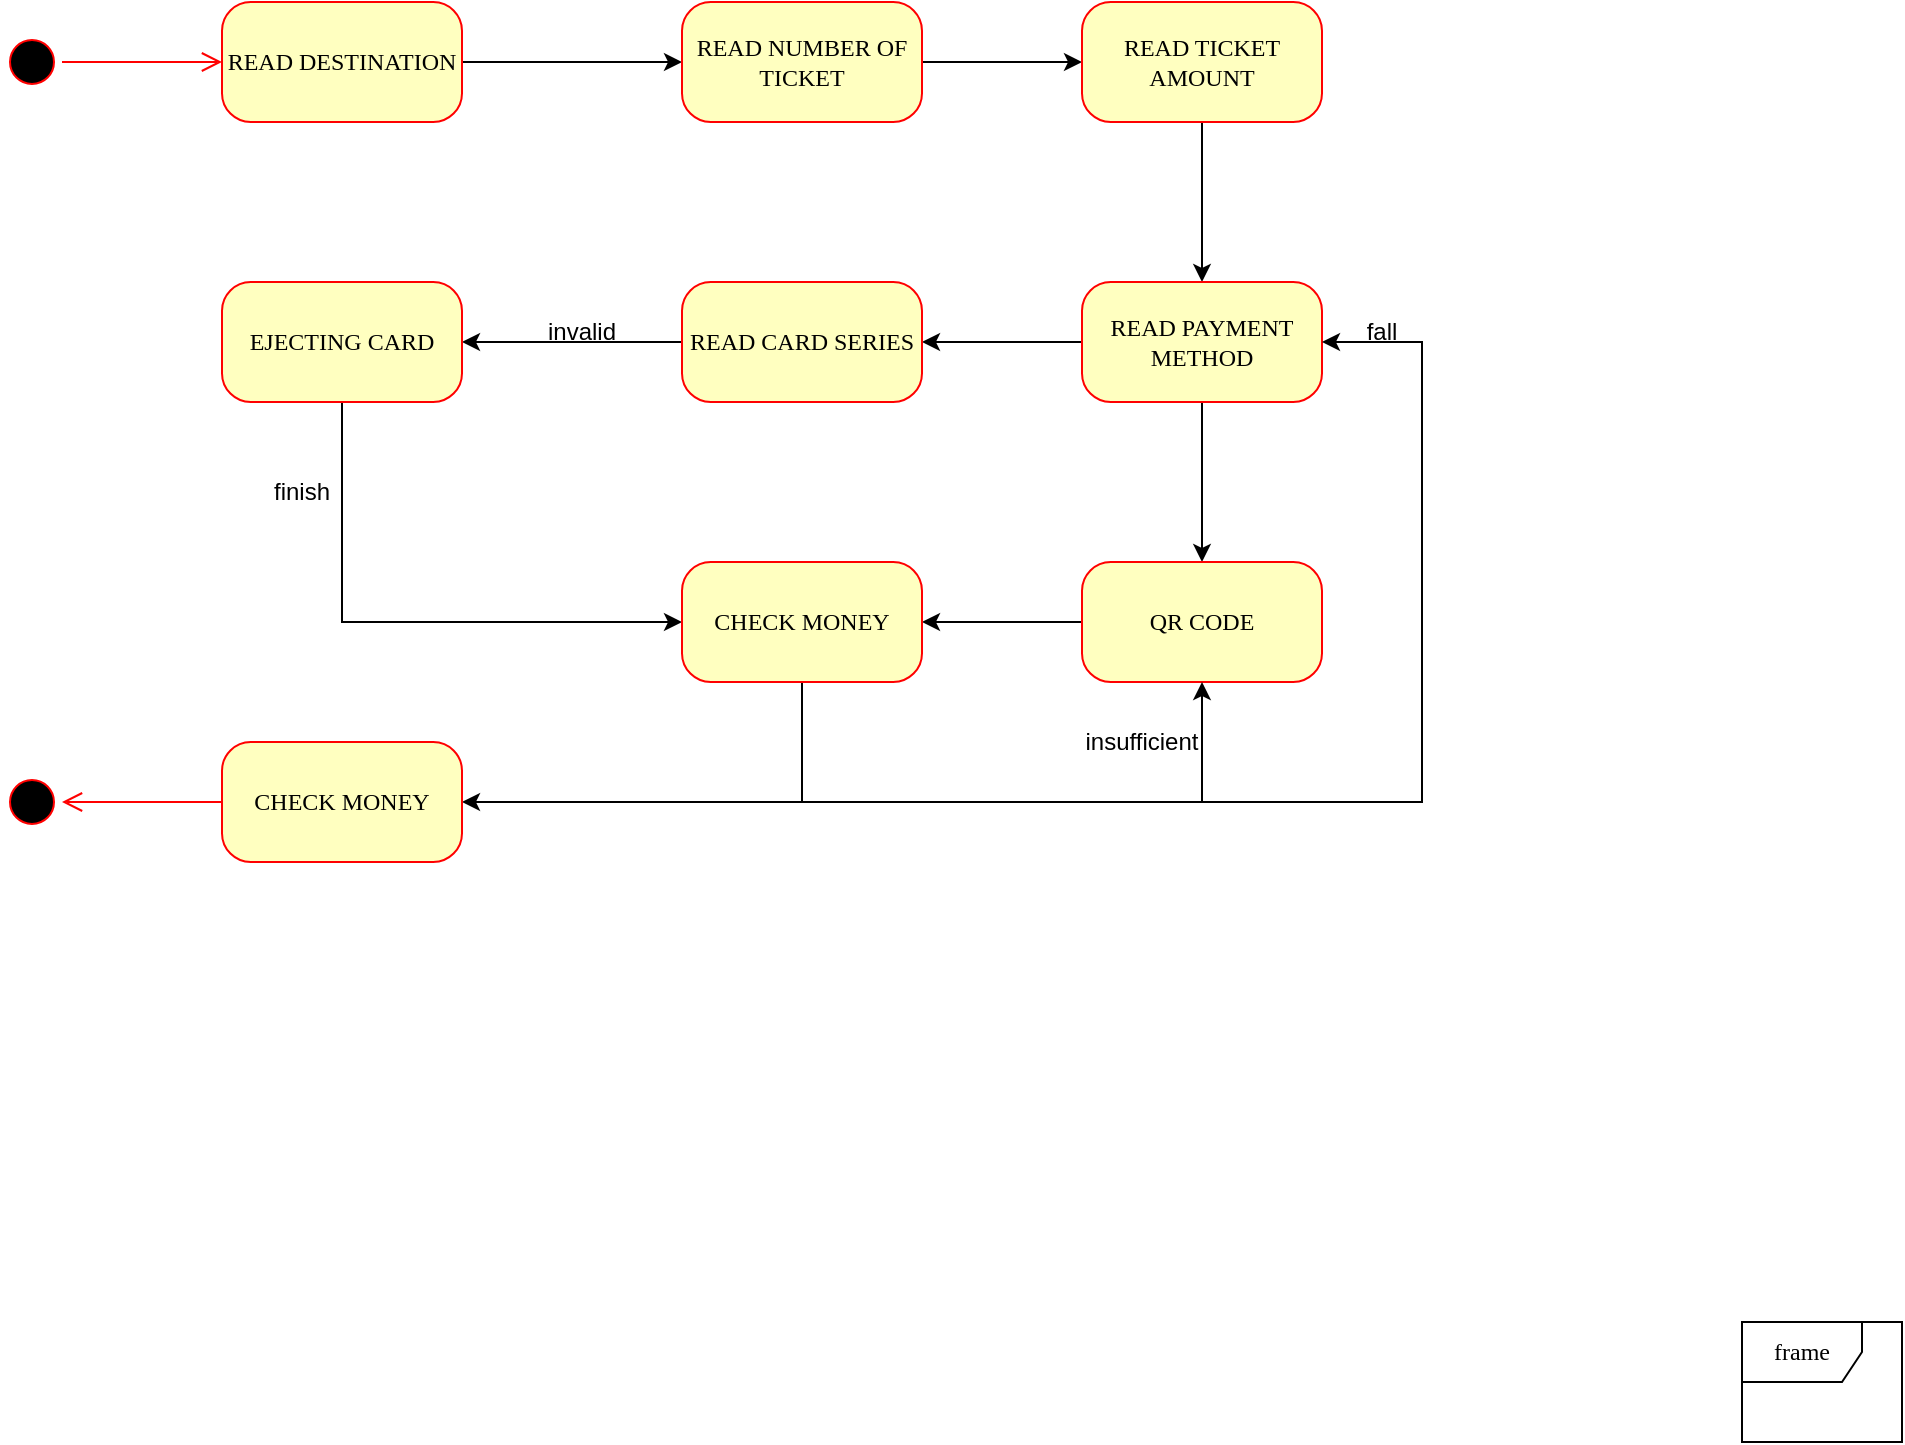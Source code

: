 <mxfile version="21.1.1" type="github">
  <diagram name="Page-1" id="58cdce13-f638-feb5-8d6f-7d28b1aa9fa0">
    <mxGraphModel dx="1478" dy="614" grid="1" gridSize="10" guides="1" tooltips="1" connect="1" arrows="1" fold="1" page="1" pageScale="1" pageWidth="1100" pageHeight="850" background="none" math="0" shadow="0">
      <root>
        <mxCell id="0" />
        <mxCell id="1" parent="0" />
        <mxCell id="382b91b5511bd0f7-1" value="" style="ellipse;html=1;shape=startState;fillColor=#000000;strokeColor=#ff0000;rounded=1;shadow=0;comic=0;labelBackgroundColor=none;fontFamily=Verdana;fontSize=12;fontColor=#000000;align=center;direction=south;" parent="1" vertex="1">
          <mxGeometry x="130" y="135" width="30" height="30" as="geometry" />
        </mxCell>
        <mxCell id="XI6vBbeKtEqXf0dTj2pE-1" style="edgeStyle=orthogonalEdgeStyle;rounded=0;orthogonalLoop=1;jettySize=auto;html=1;exitX=1;exitY=0.5;exitDx=0;exitDy=0;entryX=0;entryY=0.5;entryDx=0;entryDy=0;" edge="1" parent="1" source="382b91b5511bd0f7-6" target="382b91b5511bd0f7-7">
          <mxGeometry relative="1" as="geometry" />
        </mxCell>
        <mxCell id="382b91b5511bd0f7-6" value="READ DESTINATION" style="rounded=1;whiteSpace=wrap;html=1;arcSize=24;fillColor=#ffffc0;strokeColor=#ff0000;shadow=0;comic=0;labelBackgroundColor=none;fontFamily=Verdana;fontSize=12;fontColor=#000000;align=center;" parent="1" vertex="1">
          <mxGeometry x="240" y="120" width="120" height="60" as="geometry" />
        </mxCell>
        <mxCell id="XI6vBbeKtEqXf0dTj2pE-3" value="" style="edgeStyle=orthogonalEdgeStyle;rounded=0;orthogonalLoop=1;jettySize=auto;html=1;" edge="1" parent="1" source="382b91b5511bd0f7-7" target="XI6vBbeKtEqXf0dTj2pE-2">
          <mxGeometry relative="1" as="geometry" />
        </mxCell>
        <mxCell id="382b91b5511bd0f7-7" value="READ NUMBER OF TICKET" style="rounded=1;whiteSpace=wrap;html=1;arcSize=24;fillColor=#ffffc0;strokeColor=#ff0000;shadow=0;comic=0;labelBackgroundColor=none;fontFamily=Verdana;fontSize=12;fontColor=#000000;align=center;" parent="1" vertex="1">
          <mxGeometry x="470" y="120" width="120" height="60" as="geometry" />
        </mxCell>
        <mxCell id="2a3bc250acf0617d-8" value="frame" style="shape=umlFrame;whiteSpace=wrap;html=1;rounded=1;shadow=0;comic=0;labelBackgroundColor=none;strokeWidth=1;fontFamily=Verdana;fontSize=12;align=center;" parent="1" vertex="1">
          <mxGeometry x="1000" y="780" width="80" height="60" as="geometry" />
        </mxCell>
        <mxCell id="2a3bc250acf0617d-9" style="edgeStyle=orthogonalEdgeStyle;html=1;labelBackgroundColor=none;endArrow=open;endSize=8;strokeColor=#ff0000;fontFamily=Verdana;fontSize=12;align=left;" parent="1" source="382b91b5511bd0f7-1" target="382b91b5511bd0f7-6" edge="1">
          <mxGeometry relative="1" as="geometry" />
        </mxCell>
        <mxCell id="XI6vBbeKtEqXf0dTj2pE-5" value="" style="edgeStyle=orthogonalEdgeStyle;rounded=0;orthogonalLoop=1;jettySize=auto;html=1;" edge="1" parent="1" source="XI6vBbeKtEqXf0dTj2pE-2" target="XI6vBbeKtEqXf0dTj2pE-4">
          <mxGeometry relative="1" as="geometry" />
        </mxCell>
        <mxCell id="XI6vBbeKtEqXf0dTj2pE-2" value="READ TICKET AMOUNT" style="rounded=1;whiteSpace=wrap;html=1;arcSize=24;fillColor=#ffffc0;strokeColor=#ff0000;shadow=0;comic=0;labelBackgroundColor=none;fontFamily=Verdana;fontSize=12;fontColor=#000000;align=center;" vertex="1" parent="1">
          <mxGeometry x="670" y="120" width="120" height="60" as="geometry" />
        </mxCell>
        <mxCell id="XI6vBbeKtEqXf0dTj2pE-7" value="" style="edgeStyle=orthogonalEdgeStyle;rounded=0;orthogonalLoop=1;jettySize=auto;html=1;" edge="1" parent="1" source="XI6vBbeKtEqXf0dTj2pE-4" target="XI6vBbeKtEqXf0dTj2pE-6">
          <mxGeometry relative="1" as="geometry" />
        </mxCell>
        <mxCell id="XI6vBbeKtEqXf0dTj2pE-9" value="" style="edgeStyle=orthogonalEdgeStyle;rounded=0;orthogonalLoop=1;jettySize=auto;html=1;" edge="1" parent="1" source="XI6vBbeKtEqXf0dTj2pE-4" target="XI6vBbeKtEqXf0dTj2pE-8">
          <mxGeometry relative="1" as="geometry" />
        </mxCell>
        <mxCell id="XI6vBbeKtEqXf0dTj2pE-4" value="READ PAYMENT METHOD" style="rounded=1;whiteSpace=wrap;html=1;arcSize=24;fillColor=#ffffc0;strokeColor=#ff0000;shadow=0;comic=0;labelBackgroundColor=none;fontFamily=Verdana;fontSize=12;fontColor=#000000;align=center;" vertex="1" parent="1">
          <mxGeometry x="670" y="260" width="120" height="60" as="geometry" />
        </mxCell>
        <mxCell id="XI6vBbeKtEqXf0dTj2pE-13" value="" style="edgeStyle=orthogonalEdgeStyle;rounded=0;orthogonalLoop=1;jettySize=auto;html=1;" edge="1" parent="1" source="XI6vBbeKtEqXf0dTj2pE-6" target="XI6vBbeKtEqXf0dTj2pE-12">
          <mxGeometry relative="1" as="geometry" />
        </mxCell>
        <mxCell id="XI6vBbeKtEqXf0dTj2pE-6" value="QR CODE" style="rounded=1;whiteSpace=wrap;html=1;arcSize=24;fillColor=#ffffc0;strokeColor=#ff0000;shadow=0;comic=0;labelBackgroundColor=none;fontFamily=Verdana;fontSize=12;fontColor=#000000;align=center;" vertex="1" parent="1">
          <mxGeometry x="670" y="400" width="120" height="60" as="geometry" />
        </mxCell>
        <mxCell id="XI6vBbeKtEqXf0dTj2pE-11" value="" style="edgeStyle=orthogonalEdgeStyle;rounded=0;orthogonalLoop=1;jettySize=auto;html=1;" edge="1" parent="1" source="XI6vBbeKtEqXf0dTj2pE-8" target="XI6vBbeKtEqXf0dTj2pE-10">
          <mxGeometry relative="1" as="geometry" />
        </mxCell>
        <mxCell id="XI6vBbeKtEqXf0dTj2pE-8" value="READ CARD SERIES" style="rounded=1;whiteSpace=wrap;html=1;arcSize=24;fillColor=#ffffc0;strokeColor=#ff0000;shadow=0;comic=0;labelBackgroundColor=none;fontFamily=Verdana;fontSize=12;fontColor=#000000;align=center;" vertex="1" parent="1">
          <mxGeometry x="470" y="260" width="120" height="60" as="geometry" />
        </mxCell>
        <mxCell id="XI6vBbeKtEqXf0dTj2pE-14" style="edgeStyle=orthogonalEdgeStyle;rounded=0;orthogonalLoop=1;jettySize=auto;html=1;exitX=0.5;exitY=1;exitDx=0;exitDy=0;entryX=0;entryY=0.5;entryDx=0;entryDy=0;" edge="1" parent="1" source="XI6vBbeKtEqXf0dTj2pE-10" target="XI6vBbeKtEqXf0dTj2pE-12">
          <mxGeometry relative="1" as="geometry" />
        </mxCell>
        <mxCell id="XI6vBbeKtEqXf0dTj2pE-10" value="EJECTING CARD" style="rounded=1;whiteSpace=wrap;html=1;arcSize=24;fillColor=#ffffc0;strokeColor=#ff0000;shadow=0;comic=0;labelBackgroundColor=none;fontFamily=Verdana;fontSize=12;fontColor=#000000;align=center;" vertex="1" parent="1">
          <mxGeometry x="240" y="260" width="120" height="60" as="geometry" />
        </mxCell>
        <mxCell id="XI6vBbeKtEqXf0dTj2pE-15" style="edgeStyle=orthogonalEdgeStyle;rounded=0;orthogonalLoop=1;jettySize=auto;html=1;exitX=0.5;exitY=1;exitDx=0;exitDy=0;entryX=1;entryY=0.5;entryDx=0;entryDy=0;" edge="1" parent="1" source="XI6vBbeKtEqXf0dTj2pE-12" target="XI6vBbeKtEqXf0dTj2pE-4">
          <mxGeometry relative="1" as="geometry">
            <Array as="points">
              <mxPoint x="530" y="520" />
              <mxPoint x="840" y="520" />
              <mxPoint x="840" y="290" />
            </Array>
          </mxGeometry>
        </mxCell>
        <mxCell id="XI6vBbeKtEqXf0dTj2pE-16" style="edgeStyle=orthogonalEdgeStyle;rounded=0;orthogonalLoop=1;jettySize=auto;html=1;exitX=0.5;exitY=1;exitDx=0;exitDy=0;entryX=0.5;entryY=1;entryDx=0;entryDy=0;" edge="1" parent="1" source="XI6vBbeKtEqXf0dTj2pE-12" target="XI6vBbeKtEqXf0dTj2pE-6">
          <mxGeometry relative="1" as="geometry">
            <Array as="points">
              <mxPoint x="530" y="520" />
              <mxPoint x="730" y="520" />
            </Array>
          </mxGeometry>
        </mxCell>
        <mxCell id="XI6vBbeKtEqXf0dTj2pE-17" style="edgeStyle=orthogonalEdgeStyle;rounded=0;orthogonalLoop=1;jettySize=auto;html=1;exitX=0.5;exitY=1;exitDx=0;exitDy=0;entryX=1;entryY=0.5;entryDx=0;entryDy=0;" edge="1" parent="1" source="XI6vBbeKtEqXf0dTj2pE-12" target="XI6vBbeKtEqXf0dTj2pE-18">
          <mxGeometry relative="1" as="geometry">
            <mxPoint x="530" y="580" as="targetPoint" />
          </mxGeometry>
        </mxCell>
        <mxCell id="XI6vBbeKtEqXf0dTj2pE-12" value="CHECK MONEY" style="rounded=1;whiteSpace=wrap;html=1;arcSize=24;fillColor=#ffffc0;strokeColor=#ff0000;shadow=0;comic=0;labelBackgroundColor=none;fontFamily=Verdana;fontSize=12;fontColor=#000000;align=center;" vertex="1" parent="1">
          <mxGeometry x="470" y="400" width="120" height="60" as="geometry" />
        </mxCell>
        <mxCell id="XI6vBbeKtEqXf0dTj2pE-18" value="CHECK MONEY" style="rounded=1;whiteSpace=wrap;html=1;arcSize=24;fillColor=#ffffc0;strokeColor=#ff0000;shadow=0;comic=0;labelBackgroundColor=none;fontFamily=Verdana;fontSize=12;fontColor=#000000;align=center;" vertex="1" parent="1">
          <mxGeometry x="240" y="490" width="120" height="60" as="geometry" />
        </mxCell>
        <mxCell id="XI6vBbeKtEqXf0dTj2pE-19" value="" style="ellipse;html=1;shape=startState;fillColor=#000000;strokeColor=#ff0000;rounded=1;shadow=0;comic=0;labelBackgroundColor=none;fontFamily=Verdana;fontSize=12;fontColor=#000000;align=center;direction=south;" vertex="1" parent="1">
          <mxGeometry x="130" y="505" width="30" height="30" as="geometry" />
        </mxCell>
        <mxCell id="XI6vBbeKtEqXf0dTj2pE-20" style="edgeStyle=orthogonalEdgeStyle;html=1;labelBackgroundColor=none;endArrow=open;endSize=8;strokeColor=#ff0000;fontFamily=Verdana;fontSize=12;align=left;entryX=0.5;entryY=0;entryDx=0;entryDy=0;exitX=0;exitY=0.5;exitDx=0;exitDy=0;" edge="1" parent="1" source="XI6vBbeKtEqXf0dTj2pE-18" target="XI6vBbeKtEqXf0dTj2pE-19">
          <mxGeometry relative="1" as="geometry">
            <mxPoint x="170" y="160" as="sourcePoint" />
            <mxPoint x="250" y="160" as="targetPoint" />
          </mxGeometry>
        </mxCell>
        <mxCell id="XI6vBbeKtEqXf0dTj2pE-21" value="invalid" style="text;html=1;strokeColor=none;fillColor=none;align=center;verticalAlign=middle;whiteSpace=wrap;rounded=0;" vertex="1" parent="1">
          <mxGeometry x="390" y="270" width="60" height="30" as="geometry" />
        </mxCell>
        <mxCell id="XI6vBbeKtEqXf0dTj2pE-22" value="finish" style="text;html=1;strokeColor=none;fillColor=none;align=center;verticalAlign=middle;whiteSpace=wrap;rounded=0;" vertex="1" parent="1">
          <mxGeometry x="250" y="350" width="60" height="30" as="geometry" />
        </mxCell>
        <mxCell id="XI6vBbeKtEqXf0dTj2pE-23" value="insufficient" style="text;html=1;strokeColor=none;fillColor=none;align=center;verticalAlign=middle;whiteSpace=wrap;rounded=0;" vertex="1" parent="1">
          <mxGeometry x="670" y="475" width="60" height="30" as="geometry" />
        </mxCell>
        <mxCell id="XI6vBbeKtEqXf0dTj2pE-24" value="fall" style="text;html=1;strokeColor=none;fillColor=none;align=center;verticalAlign=middle;whiteSpace=wrap;rounded=0;" vertex="1" parent="1">
          <mxGeometry x="790" y="270" width="60" height="30" as="geometry" />
        </mxCell>
      </root>
    </mxGraphModel>
  </diagram>
</mxfile>
